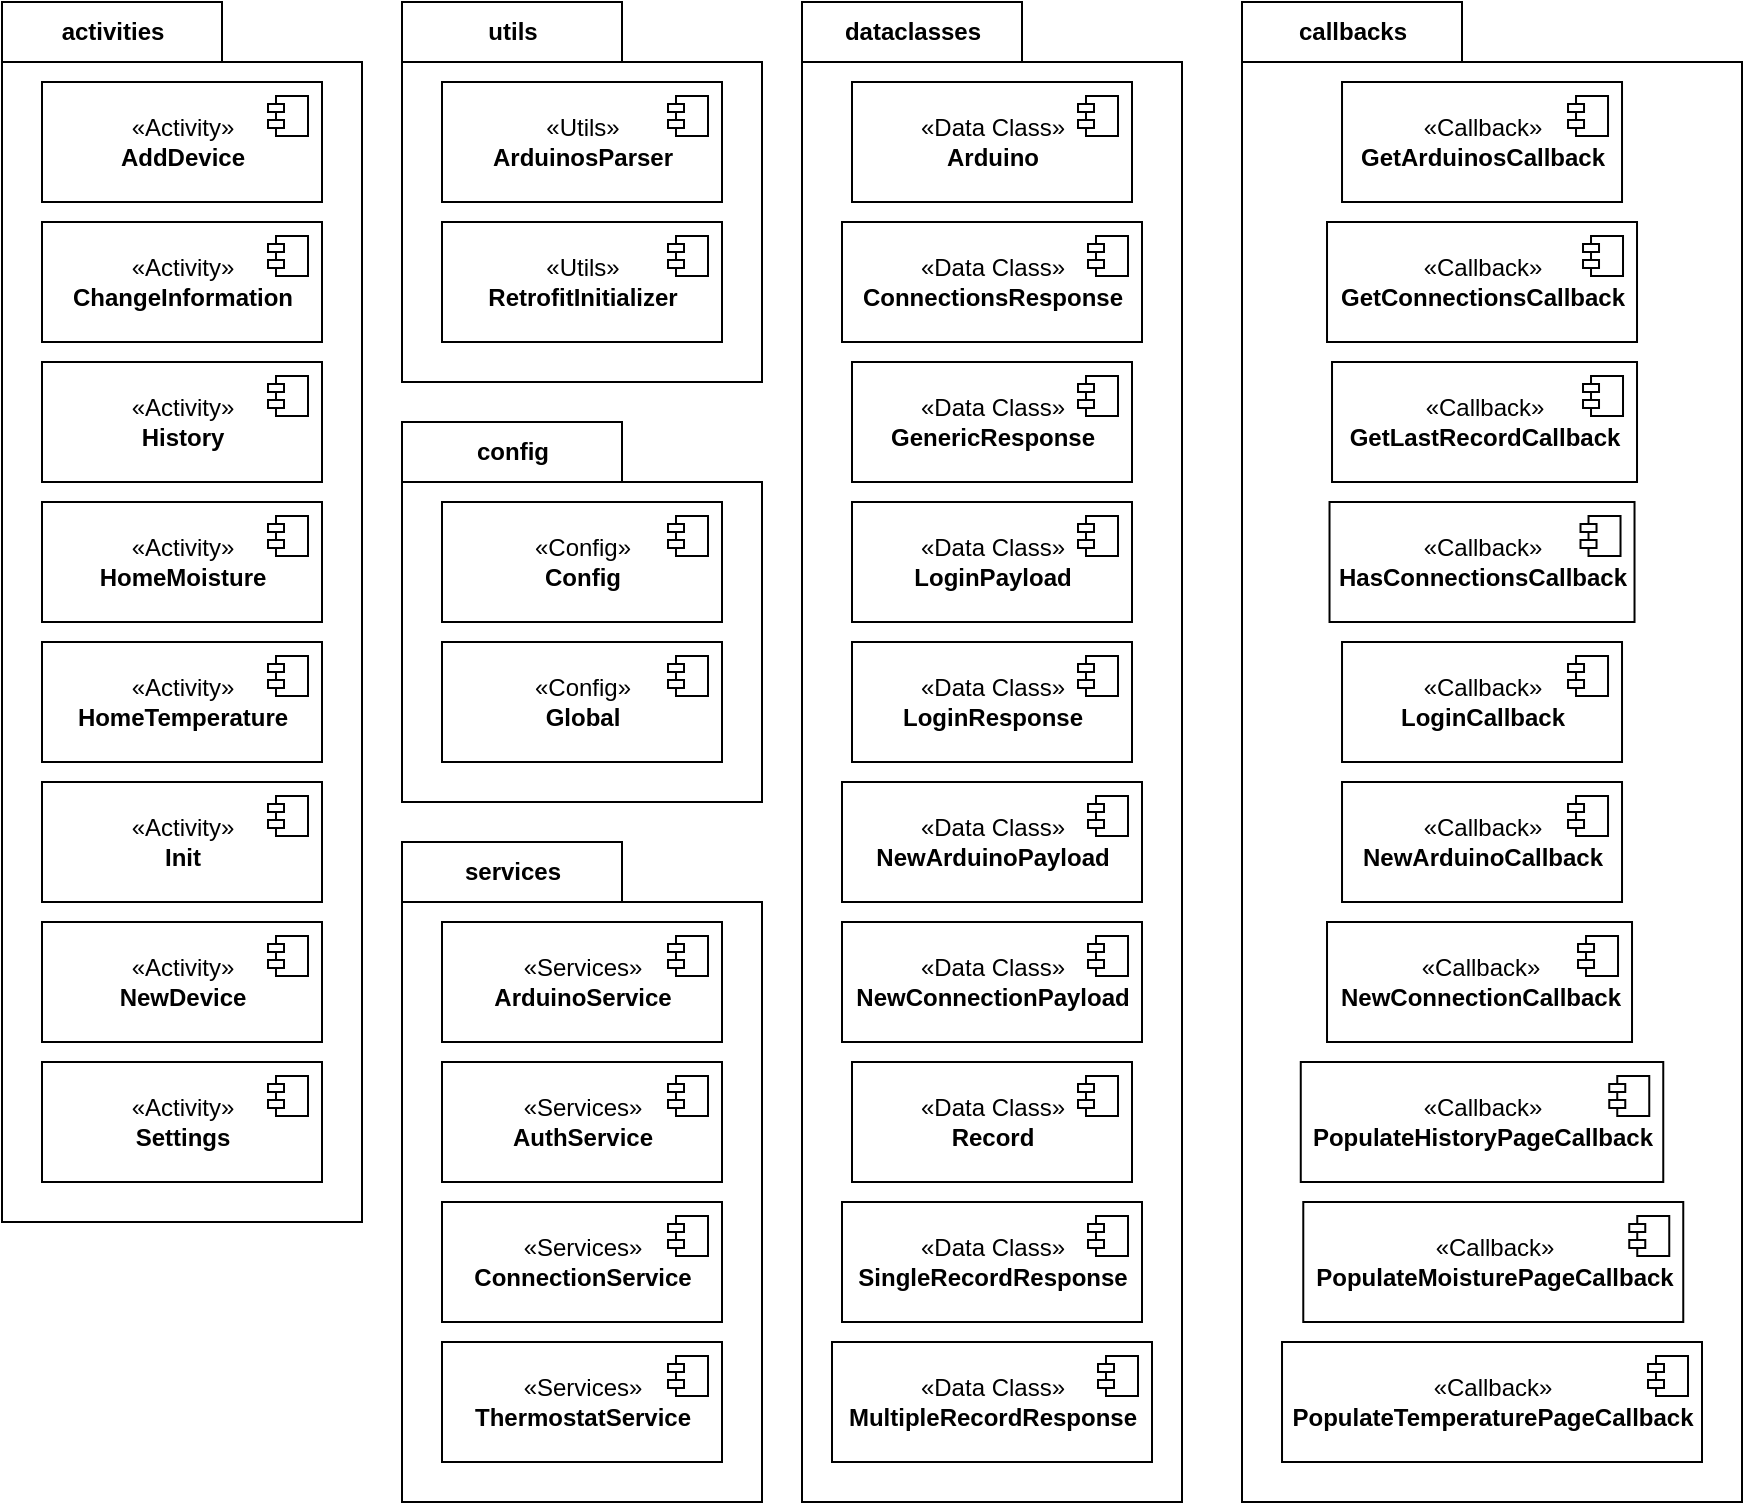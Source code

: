 <mxfile version="20.6.0" type="github">
  <diagram id="9cB0YqeyZJ5kTMw1TUtu" name="Página-1">
    <mxGraphModel dx="933" dy="1133" grid="1" gridSize="10" guides="1" tooltips="1" connect="1" arrows="1" fold="1" page="1" pageScale="1" pageWidth="827" pageHeight="1169" math="0" shadow="0">
      <root>
        <mxCell id="0" />
        <mxCell id="1" parent="0" />
        <mxCell id="J5B_JsEe-w3ISSQbD3Qg-22" value="&lt;div&gt;utils&lt;/div&gt;" style="shape=folder;fontStyle=1;tabWidth=110;tabHeight=30;tabPosition=left;html=1;boundedLbl=1;labelInHeader=1;container=0;collapsible=0;" vertex="1" parent="1">
          <mxGeometry x="240" y="40" width="180" height="190" as="geometry" />
        </mxCell>
        <mxCell id="J5B_JsEe-w3ISSQbD3Qg-3" value="activities" style="shape=folder;fontStyle=1;tabWidth=110;tabHeight=30;tabPosition=left;html=1;boundedLbl=1;labelInHeader=1;container=0;collapsible=0;" vertex="1" parent="1">
          <mxGeometry x="40" y="40" width="180" height="610" as="geometry" />
        </mxCell>
        <mxCell id="J5B_JsEe-w3ISSQbD3Qg-4" value="&lt;div&gt;«Activity»&lt;b&gt;&lt;br&gt;&lt;/b&gt;&lt;/div&gt;&lt;div&gt;&lt;b&gt;AddDevice&lt;/b&gt;&lt;/div&gt;" style="html=1;dropTarget=0;" vertex="1" parent="1">
          <mxGeometry x="60" y="80" width="140" height="60" as="geometry" />
        </mxCell>
        <mxCell id="J5B_JsEe-w3ISSQbD3Qg-5" value="" style="shape=module;jettyWidth=8;jettyHeight=4;" vertex="1" parent="J5B_JsEe-w3ISSQbD3Qg-4">
          <mxGeometry x="1" width="20" height="20" relative="1" as="geometry">
            <mxPoint x="-27" y="7" as="offset" />
          </mxGeometry>
        </mxCell>
        <mxCell id="J5B_JsEe-w3ISSQbD3Qg-8" value="&lt;div&gt;«Utils»&lt;b&gt;&lt;br&gt;&lt;/b&gt;&lt;/div&gt;&lt;div&gt;&lt;b&gt;ArduinosParser&lt;/b&gt;&lt;/div&gt;" style="html=1;dropTarget=0;" vertex="1" parent="1">
          <mxGeometry x="260" y="80" width="140" height="60" as="geometry" />
        </mxCell>
        <mxCell id="J5B_JsEe-w3ISSQbD3Qg-9" value="" style="shape=module;jettyWidth=8;jettyHeight=4;" vertex="1" parent="J5B_JsEe-w3ISSQbD3Qg-8">
          <mxGeometry x="1" width="20" height="20" relative="1" as="geometry">
            <mxPoint x="-27" y="7" as="offset" />
          </mxGeometry>
        </mxCell>
        <mxCell id="J5B_JsEe-w3ISSQbD3Qg-10" value="&lt;div&gt;«Activity»&lt;b&gt;&lt;br&gt;&lt;/b&gt;&lt;/div&gt;&lt;div&gt;&lt;b&gt;ChangeInformation&lt;/b&gt;&lt;/div&gt;" style="html=1;dropTarget=0;" vertex="1" parent="1">
          <mxGeometry x="60" y="150" width="140" height="60" as="geometry" />
        </mxCell>
        <mxCell id="J5B_JsEe-w3ISSQbD3Qg-11" value="" style="shape=module;jettyWidth=8;jettyHeight=4;" vertex="1" parent="J5B_JsEe-w3ISSQbD3Qg-10">
          <mxGeometry x="1" width="20" height="20" relative="1" as="geometry">
            <mxPoint x="-27" y="7" as="offset" />
          </mxGeometry>
        </mxCell>
        <mxCell id="J5B_JsEe-w3ISSQbD3Qg-12" value="&lt;div&gt;«Activity»&lt;b&gt;&lt;br&gt;&lt;/b&gt;&lt;/div&gt;&lt;div&gt;&lt;b&gt;History&lt;/b&gt;&lt;/div&gt;" style="html=1;dropTarget=0;" vertex="1" parent="1">
          <mxGeometry x="60" y="220" width="140" height="60" as="geometry" />
        </mxCell>
        <mxCell id="J5B_JsEe-w3ISSQbD3Qg-13" value="" style="shape=module;jettyWidth=8;jettyHeight=4;" vertex="1" parent="J5B_JsEe-w3ISSQbD3Qg-12">
          <mxGeometry x="1" width="20" height="20" relative="1" as="geometry">
            <mxPoint x="-27" y="7" as="offset" />
          </mxGeometry>
        </mxCell>
        <mxCell id="J5B_JsEe-w3ISSQbD3Qg-14" value="&lt;div&gt;«Activity»&lt;b&gt;&lt;br&gt;&lt;/b&gt;&lt;/div&gt;&lt;div&gt;&lt;b&gt;HomeMoisture&lt;/b&gt;&lt;/div&gt;" style="html=1;dropTarget=0;" vertex="1" parent="1">
          <mxGeometry x="60" y="290" width="140" height="60" as="geometry" />
        </mxCell>
        <mxCell id="J5B_JsEe-w3ISSQbD3Qg-15" value="" style="shape=module;jettyWidth=8;jettyHeight=4;" vertex="1" parent="J5B_JsEe-w3ISSQbD3Qg-14">
          <mxGeometry x="1" width="20" height="20" relative="1" as="geometry">
            <mxPoint x="-27" y="7" as="offset" />
          </mxGeometry>
        </mxCell>
        <mxCell id="J5B_JsEe-w3ISSQbD3Qg-16" value="&lt;div&gt;«Activity»&lt;b&gt;&lt;br&gt;&lt;/b&gt;&lt;/div&gt;&lt;div&gt;&lt;b&gt;HomeTemperature&lt;/b&gt;&lt;/div&gt;" style="html=1;dropTarget=0;" vertex="1" parent="1">
          <mxGeometry x="60" y="360" width="140" height="60" as="geometry" />
        </mxCell>
        <mxCell id="J5B_JsEe-w3ISSQbD3Qg-17" value="" style="shape=module;jettyWidth=8;jettyHeight=4;" vertex="1" parent="J5B_JsEe-w3ISSQbD3Qg-16">
          <mxGeometry x="1" width="20" height="20" relative="1" as="geometry">
            <mxPoint x="-27" y="7" as="offset" />
          </mxGeometry>
        </mxCell>
        <mxCell id="J5B_JsEe-w3ISSQbD3Qg-18" value="&lt;div&gt;«Activity»&lt;b&gt;&lt;br&gt;&lt;/b&gt;&lt;/div&gt;&lt;div&gt;&lt;b&gt;Init&lt;/b&gt;&lt;/div&gt;" style="html=1;dropTarget=0;" vertex="1" parent="1">
          <mxGeometry x="60" y="430" width="140" height="60" as="geometry" />
        </mxCell>
        <mxCell id="J5B_JsEe-w3ISSQbD3Qg-19" value="" style="shape=module;jettyWidth=8;jettyHeight=4;" vertex="1" parent="J5B_JsEe-w3ISSQbD3Qg-18">
          <mxGeometry x="1" width="20" height="20" relative="1" as="geometry">
            <mxPoint x="-27" y="7" as="offset" />
          </mxGeometry>
        </mxCell>
        <mxCell id="J5B_JsEe-w3ISSQbD3Qg-20" value="&lt;div&gt;«Activity»&lt;b&gt;&lt;br&gt;&lt;/b&gt;&lt;/div&gt;&lt;div&gt;&lt;b&gt;NewDevice&lt;/b&gt;&lt;/div&gt;" style="html=1;dropTarget=0;" vertex="1" parent="1">
          <mxGeometry x="60" y="500" width="140" height="60" as="geometry" />
        </mxCell>
        <mxCell id="J5B_JsEe-w3ISSQbD3Qg-21" value="" style="shape=module;jettyWidth=8;jettyHeight=4;" vertex="1" parent="J5B_JsEe-w3ISSQbD3Qg-20">
          <mxGeometry x="1" width="20" height="20" relative="1" as="geometry">
            <mxPoint x="-27" y="7" as="offset" />
          </mxGeometry>
        </mxCell>
        <mxCell id="J5B_JsEe-w3ISSQbD3Qg-23" value="&lt;div&gt;«Utils»&lt;b&gt;&lt;br&gt;&lt;/b&gt;&lt;/div&gt;&lt;div&gt;&lt;b&gt;RetrofitInitializer&lt;/b&gt;&lt;/div&gt;" style="html=1;dropTarget=0;" vertex="1" parent="1">
          <mxGeometry x="260" y="150" width="140" height="60" as="geometry" />
        </mxCell>
        <mxCell id="J5B_JsEe-w3ISSQbD3Qg-24" value="" style="shape=module;jettyWidth=8;jettyHeight=4;" vertex="1" parent="J5B_JsEe-w3ISSQbD3Qg-23">
          <mxGeometry x="1" width="20" height="20" relative="1" as="geometry">
            <mxPoint x="-27" y="7" as="offset" />
          </mxGeometry>
        </mxCell>
        <mxCell id="J5B_JsEe-w3ISSQbD3Qg-25" value="&lt;div&gt;«Activity»&lt;b&gt;&lt;br&gt;&lt;/b&gt;&lt;/div&gt;&lt;div&gt;&lt;b&gt;Settings&lt;/b&gt;&lt;/div&gt;" style="html=1;dropTarget=0;" vertex="1" parent="1">
          <mxGeometry x="60" y="570" width="140" height="60" as="geometry" />
        </mxCell>
        <mxCell id="J5B_JsEe-w3ISSQbD3Qg-26" value="" style="shape=module;jettyWidth=8;jettyHeight=4;" vertex="1" parent="J5B_JsEe-w3ISSQbD3Qg-25">
          <mxGeometry x="1" width="20" height="20" relative="1" as="geometry">
            <mxPoint x="-27" y="7" as="offset" />
          </mxGeometry>
        </mxCell>
        <mxCell id="J5B_JsEe-w3ISSQbD3Qg-28" value="config" style="shape=folder;fontStyle=1;tabWidth=110;tabHeight=30;tabPosition=left;html=1;boundedLbl=1;labelInHeader=1;container=0;collapsible=0;" vertex="1" parent="1">
          <mxGeometry x="240" y="250" width="180" height="190" as="geometry" />
        </mxCell>
        <mxCell id="J5B_JsEe-w3ISSQbD3Qg-29" value="&lt;div&gt;«Config»&lt;b&gt;&lt;br&gt;&lt;/b&gt;&lt;/div&gt;&lt;div&gt;&lt;b&gt;Config&lt;/b&gt;&lt;/div&gt;" style="html=1;dropTarget=0;" vertex="1" parent="1">
          <mxGeometry x="260" y="290" width="140" height="60" as="geometry" />
        </mxCell>
        <mxCell id="J5B_JsEe-w3ISSQbD3Qg-30" value="" style="shape=module;jettyWidth=8;jettyHeight=4;" vertex="1" parent="J5B_JsEe-w3ISSQbD3Qg-29">
          <mxGeometry x="1" width="20" height="20" relative="1" as="geometry">
            <mxPoint x="-27" y="7" as="offset" />
          </mxGeometry>
        </mxCell>
        <mxCell id="J5B_JsEe-w3ISSQbD3Qg-31" value="&lt;div&gt;«Config»&lt;b&gt;&lt;br&gt;&lt;/b&gt;&lt;/div&gt;&lt;div&gt;&lt;b&gt;Global&lt;/b&gt;&lt;/div&gt;" style="html=1;dropTarget=0;" vertex="1" parent="1">
          <mxGeometry x="260" y="360" width="140" height="60" as="geometry" />
        </mxCell>
        <mxCell id="J5B_JsEe-w3ISSQbD3Qg-32" value="" style="shape=module;jettyWidth=8;jettyHeight=4;" vertex="1" parent="J5B_JsEe-w3ISSQbD3Qg-31">
          <mxGeometry x="1" width="20" height="20" relative="1" as="geometry">
            <mxPoint x="-27" y="7" as="offset" />
          </mxGeometry>
        </mxCell>
        <mxCell id="J5B_JsEe-w3ISSQbD3Qg-33" value="dataclasses" style="shape=folder;fontStyle=1;tabWidth=110;tabHeight=30;tabPosition=left;html=1;boundedLbl=1;labelInHeader=1;container=0;collapsible=0;" vertex="1" parent="1">
          <mxGeometry x="440" y="40" width="190" height="750" as="geometry" />
        </mxCell>
        <mxCell id="J5B_JsEe-w3ISSQbD3Qg-34" value="&lt;div&gt;«Data Class»&lt;b&gt;&lt;br&gt;&lt;/b&gt;&lt;/div&gt;&lt;div&gt;&lt;b&gt;Arduino&lt;/b&gt;&lt;/div&gt;" style="html=1;dropTarget=0;" vertex="1" parent="1">
          <mxGeometry x="465" y="80" width="140" height="60" as="geometry" />
        </mxCell>
        <mxCell id="J5B_JsEe-w3ISSQbD3Qg-35" value="" style="shape=module;jettyWidth=8;jettyHeight=4;" vertex="1" parent="J5B_JsEe-w3ISSQbD3Qg-34">
          <mxGeometry x="1" width="20" height="20" relative="1" as="geometry">
            <mxPoint x="-27" y="7" as="offset" />
          </mxGeometry>
        </mxCell>
        <mxCell id="J5B_JsEe-w3ISSQbD3Qg-50" value="&lt;div&gt;«Data Class»&lt;b&gt;&lt;br&gt;&lt;/b&gt;&lt;/div&gt;&lt;div&gt;&lt;b&gt;ConnectionsResponse&lt;/b&gt;&lt;/div&gt;" style="html=1;dropTarget=0;" vertex="1" parent="1">
          <mxGeometry x="460" y="150" width="150" height="60" as="geometry" />
        </mxCell>
        <mxCell id="J5B_JsEe-w3ISSQbD3Qg-51" value="" style="shape=module;jettyWidth=8;jettyHeight=4;" vertex="1" parent="J5B_JsEe-w3ISSQbD3Qg-50">
          <mxGeometry x="1" width="20" height="20" relative="1" as="geometry">
            <mxPoint x="-27" y="7" as="offset" />
          </mxGeometry>
        </mxCell>
        <mxCell id="J5B_JsEe-w3ISSQbD3Qg-52" value="&lt;div&gt;«Data Class»&lt;b&gt;&lt;br&gt;&lt;/b&gt;&lt;/div&gt;&lt;div&gt;&lt;b&gt;GenericResponse&lt;/b&gt;&lt;/div&gt;" style="html=1;dropTarget=0;" vertex="1" parent="1">
          <mxGeometry x="465" y="220" width="140" height="60" as="geometry" />
        </mxCell>
        <mxCell id="J5B_JsEe-w3ISSQbD3Qg-53" value="" style="shape=module;jettyWidth=8;jettyHeight=4;" vertex="1" parent="J5B_JsEe-w3ISSQbD3Qg-52">
          <mxGeometry x="1" width="20" height="20" relative="1" as="geometry">
            <mxPoint x="-27" y="7" as="offset" />
          </mxGeometry>
        </mxCell>
        <mxCell id="J5B_JsEe-w3ISSQbD3Qg-54" value="&lt;div&gt;«Data Class»&lt;b&gt;&lt;br&gt;&lt;/b&gt;&lt;/div&gt;&lt;div&gt;&lt;b&gt;LoginPayload&lt;/b&gt;&lt;/div&gt;" style="html=1;dropTarget=0;" vertex="1" parent="1">
          <mxGeometry x="465" y="290" width="140" height="60" as="geometry" />
        </mxCell>
        <mxCell id="J5B_JsEe-w3ISSQbD3Qg-55" value="" style="shape=module;jettyWidth=8;jettyHeight=4;" vertex="1" parent="J5B_JsEe-w3ISSQbD3Qg-54">
          <mxGeometry x="1" width="20" height="20" relative="1" as="geometry">
            <mxPoint x="-27" y="7" as="offset" />
          </mxGeometry>
        </mxCell>
        <mxCell id="J5B_JsEe-w3ISSQbD3Qg-56" value="&lt;div&gt;«Data Class»&lt;b&gt;&lt;br&gt;&lt;/b&gt;&lt;/div&gt;&lt;div&gt;&lt;b&gt;LoginResponse&lt;/b&gt;&lt;/div&gt;" style="html=1;dropTarget=0;" vertex="1" parent="1">
          <mxGeometry x="465" y="360" width="140" height="60" as="geometry" />
        </mxCell>
        <mxCell id="J5B_JsEe-w3ISSQbD3Qg-57" value="" style="shape=module;jettyWidth=8;jettyHeight=4;" vertex="1" parent="J5B_JsEe-w3ISSQbD3Qg-56">
          <mxGeometry x="1" width="20" height="20" relative="1" as="geometry">
            <mxPoint x="-27" y="7" as="offset" />
          </mxGeometry>
        </mxCell>
        <mxCell id="J5B_JsEe-w3ISSQbD3Qg-58" value="&lt;div&gt;«Data Class»&lt;b&gt;&lt;br&gt;&lt;/b&gt;&lt;/div&gt;&lt;div&gt;&lt;b&gt;NewArduinoPayload&lt;/b&gt;&lt;/div&gt;" style="html=1;dropTarget=0;" vertex="1" parent="1">
          <mxGeometry x="460" y="430" width="150" height="60" as="geometry" />
        </mxCell>
        <mxCell id="J5B_JsEe-w3ISSQbD3Qg-59" value="" style="shape=module;jettyWidth=8;jettyHeight=4;" vertex="1" parent="J5B_JsEe-w3ISSQbD3Qg-58">
          <mxGeometry x="1" width="20" height="20" relative="1" as="geometry">
            <mxPoint x="-27" y="7" as="offset" />
          </mxGeometry>
        </mxCell>
        <mxCell id="J5B_JsEe-w3ISSQbD3Qg-60" value="&lt;div&gt;«Data Class»&lt;b&gt;&lt;br&gt;&lt;/b&gt;&lt;/div&gt;&lt;div&gt;&lt;b&gt;NewConnectionPayload&lt;/b&gt;&lt;/div&gt;" style="html=1;dropTarget=0;" vertex="1" parent="1">
          <mxGeometry x="460" y="500" width="150" height="60" as="geometry" />
        </mxCell>
        <mxCell id="J5B_JsEe-w3ISSQbD3Qg-61" value="" style="shape=module;jettyWidth=8;jettyHeight=4;" vertex="1" parent="J5B_JsEe-w3ISSQbD3Qg-60">
          <mxGeometry x="1" width="20" height="20" relative="1" as="geometry">
            <mxPoint x="-27" y="7" as="offset" />
          </mxGeometry>
        </mxCell>
        <mxCell id="J5B_JsEe-w3ISSQbD3Qg-62" value="&lt;div&gt;«Data Class»&lt;b&gt;&lt;br&gt;&lt;/b&gt;&lt;/div&gt;&lt;div&gt;&lt;b&gt;Record&lt;/b&gt;&lt;/div&gt;" style="html=1;dropTarget=0;" vertex="1" parent="1">
          <mxGeometry x="465" y="570" width="140" height="60" as="geometry" />
        </mxCell>
        <mxCell id="J5B_JsEe-w3ISSQbD3Qg-63" value="" style="shape=module;jettyWidth=8;jettyHeight=4;" vertex="1" parent="J5B_JsEe-w3ISSQbD3Qg-62">
          <mxGeometry x="1" width="20" height="20" relative="1" as="geometry">
            <mxPoint x="-27" y="7" as="offset" />
          </mxGeometry>
        </mxCell>
        <mxCell id="J5B_JsEe-w3ISSQbD3Qg-64" value="&lt;div&gt;«Data Class»&lt;b&gt;&lt;br&gt;&lt;/b&gt;&lt;/div&gt;&lt;div&gt;&lt;b&gt;SingleRecordResponse&lt;/b&gt;&lt;/div&gt;" style="html=1;dropTarget=0;" vertex="1" parent="1">
          <mxGeometry x="460" y="640" width="150" height="60" as="geometry" />
        </mxCell>
        <mxCell id="J5B_JsEe-w3ISSQbD3Qg-65" value="" style="shape=module;jettyWidth=8;jettyHeight=4;" vertex="1" parent="J5B_JsEe-w3ISSQbD3Qg-64">
          <mxGeometry x="1" width="20" height="20" relative="1" as="geometry">
            <mxPoint x="-27" y="7" as="offset" />
          </mxGeometry>
        </mxCell>
        <mxCell id="J5B_JsEe-w3ISSQbD3Qg-66" value="&lt;div&gt;«Data Class»&lt;b&gt;&lt;br&gt;&lt;/b&gt;&lt;/div&gt;&lt;div&gt;&lt;b&gt;MultipleRecordResponse&lt;/b&gt;&lt;/div&gt;" style="html=1;dropTarget=0;" vertex="1" parent="1">
          <mxGeometry x="455" y="710" width="160" height="60" as="geometry" />
        </mxCell>
        <mxCell id="J5B_JsEe-w3ISSQbD3Qg-67" value="" style="shape=module;jettyWidth=8;jettyHeight=4;" vertex="1" parent="J5B_JsEe-w3ISSQbD3Qg-66">
          <mxGeometry x="1" width="20" height="20" relative="1" as="geometry">
            <mxPoint x="-27" y="7" as="offset" />
          </mxGeometry>
        </mxCell>
        <mxCell id="J5B_JsEe-w3ISSQbD3Qg-68" value="services" style="shape=folder;fontStyle=1;tabWidth=110;tabHeight=30;tabPosition=left;html=1;boundedLbl=1;labelInHeader=1;container=0;collapsible=0;" vertex="1" parent="1">
          <mxGeometry x="240" y="460" width="180" height="330" as="geometry" />
        </mxCell>
        <mxCell id="J5B_JsEe-w3ISSQbD3Qg-69" value="&lt;div&gt;«Services»&lt;b&gt;&lt;br&gt;&lt;/b&gt;&lt;/div&gt;&lt;div&gt;&lt;b&gt;ArduinoService&lt;/b&gt;&lt;/div&gt;" style="html=1;dropTarget=0;" vertex="1" parent="1">
          <mxGeometry x="260" y="500" width="140" height="60" as="geometry" />
        </mxCell>
        <mxCell id="J5B_JsEe-w3ISSQbD3Qg-70" value="" style="shape=module;jettyWidth=8;jettyHeight=4;" vertex="1" parent="J5B_JsEe-w3ISSQbD3Qg-69">
          <mxGeometry x="1" width="20" height="20" relative="1" as="geometry">
            <mxPoint x="-27" y="7" as="offset" />
          </mxGeometry>
        </mxCell>
        <mxCell id="J5B_JsEe-w3ISSQbD3Qg-73" value="&lt;div&gt;«Services»&lt;b&gt;&lt;br&gt;&lt;/b&gt;&lt;/div&gt;&lt;div&gt;&lt;b&gt;AuthService&lt;/b&gt;&lt;/div&gt;" style="html=1;dropTarget=0;" vertex="1" parent="1">
          <mxGeometry x="260" y="570" width="140" height="60" as="geometry" />
        </mxCell>
        <mxCell id="J5B_JsEe-w3ISSQbD3Qg-74" value="" style="shape=module;jettyWidth=8;jettyHeight=4;" vertex="1" parent="J5B_JsEe-w3ISSQbD3Qg-73">
          <mxGeometry x="1" width="20" height="20" relative="1" as="geometry">
            <mxPoint x="-27" y="7" as="offset" />
          </mxGeometry>
        </mxCell>
        <mxCell id="J5B_JsEe-w3ISSQbD3Qg-75" value="&lt;div&gt;«Services»&lt;b&gt;&lt;br&gt;&lt;/b&gt;&lt;/div&gt;&lt;div&gt;&lt;b&gt;ConnectionService&lt;/b&gt;&lt;/div&gt;" style="html=1;dropTarget=0;" vertex="1" parent="1">
          <mxGeometry x="260" y="640" width="140" height="60" as="geometry" />
        </mxCell>
        <mxCell id="J5B_JsEe-w3ISSQbD3Qg-76" value="" style="shape=module;jettyWidth=8;jettyHeight=4;" vertex="1" parent="J5B_JsEe-w3ISSQbD3Qg-75">
          <mxGeometry x="1" width="20" height="20" relative="1" as="geometry">
            <mxPoint x="-27" y="7" as="offset" />
          </mxGeometry>
        </mxCell>
        <mxCell id="J5B_JsEe-w3ISSQbD3Qg-77" value="&lt;div&gt;«Services»&lt;b&gt;&lt;br&gt;&lt;/b&gt;&lt;/div&gt;&lt;div&gt;&lt;b&gt;ThermostatService&lt;/b&gt;&lt;/div&gt;" style="html=1;dropTarget=0;" vertex="1" parent="1">
          <mxGeometry x="260" y="710" width="140" height="60" as="geometry" />
        </mxCell>
        <mxCell id="J5B_JsEe-w3ISSQbD3Qg-78" value="" style="shape=module;jettyWidth=8;jettyHeight=4;" vertex="1" parent="J5B_JsEe-w3ISSQbD3Qg-77">
          <mxGeometry x="1" width="20" height="20" relative="1" as="geometry">
            <mxPoint x="-27" y="7" as="offset" />
          </mxGeometry>
        </mxCell>
        <mxCell id="J5B_JsEe-w3ISSQbD3Qg-79" value="callbacks" style="shape=folder;fontStyle=1;tabWidth=110;tabHeight=30;tabPosition=left;html=1;boundedLbl=1;labelInHeader=1;container=0;collapsible=0;" vertex="1" parent="1">
          <mxGeometry x="660" y="40" width="250" height="750" as="geometry" />
        </mxCell>
        <mxCell id="J5B_JsEe-w3ISSQbD3Qg-80" value="&lt;div&gt;«Callback»&lt;b&gt;&lt;br&gt;&lt;/b&gt;&lt;/div&gt;&lt;div&gt;&lt;b&gt;GetArduinosCallback&lt;/b&gt;&lt;/div&gt;" style="html=1;dropTarget=0;" vertex="1" parent="1">
          <mxGeometry x="710.01" y="80" width="140" height="60" as="geometry" />
        </mxCell>
        <mxCell id="J5B_JsEe-w3ISSQbD3Qg-81" value="" style="shape=module;jettyWidth=8;jettyHeight=4;" vertex="1" parent="J5B_JsEe-w3ISSQbD3Qg-80">
          <mxGeometry x="1" width="20" height="20" relative="1" as="geometry">
            <mxPoint x="-27" y="7" as="offset" />
          </mxGeometry>
        </mxCell>
        <mxCell id="J5B_JsEe-w3ISSQbD3Qg-100" value="&lt;div&gt;«Callback»&lt;b&gt;&lt;br&gt;&lt;/b&gt;&lt;/div&gt;&lt;div&gt;&lt;b&gt;GetConnectionsCallback&lt;/b&gt;&lt;/div&gt;" style="html=1;dropTarget=0;" vertex="1" parent="1">
          <mxGeometry x="702.51" y="150" width="155" height="60" as="geometry" />
        </mxCell>
        <mxCell id="J5B_JsEe-w3ISSQbD3Qg-101" value="" style="shape=module;jettyWidth=8;jettyHeight=4;" vertex="1" parent="J5B_JsEe-w3ISSQbD3Qg-100">
          <mxGeometry x="1" width="20" height="20" relative="1" as="geometry">
            <mxPoint x="-27" y="7" as="offset" />
          </mxGeometry>
        </mxCell>
        <mxCell id="J5B_JsEe-w3ISSQbD3Qg-104" value="&lt;div&gt;«Callback»&lt;b&gt;&lt;br&gt;&lt;/b&gt;&lt;/div&gt;&lt;div&gt;&lt;b&gt;GetLastRecordCallback&lt;/b&gt;&lt;/div&gt;" style="html=1;dropTarget=0;" vertex="1" parent="1">
          <mxGeometry x="705.01" y="220" width="152.5" height="60" as="geometry" />
        </mxCell>
        <mxCell id="J5B_JsEe-w3ISSQbD3Qg-105" value="" style="shape=module;jettyWidth=8;jettyHeight=4;" vertex="1" parent="J5B_JsEe-w3ISSQbD3Qg-104">
          <mxGeometry x="1" width="20" height="20" relative="1" as="geometry">
            <mxPoint x="-27" y="7" as="offset" />
          </mxGeometry>
        </mxCell>
        <mxCell id="J5B_JsEe-w3ISSQbD3Qg-108" value="&lt;div&gt;«Callback»&lt;b&gt;&lt;br&gt;&lt;/b&gt;&lt;/div&gt;&lt;div&gt;&lt;b&gt;HasConnectionsCallback&lt;/b&gt;&lt;/div&gt;" style="html=1;dropTarget=0;" vertex="1" parent="1">
          <mxGeometry x="703.76" y="290" width="152.5" height="60" as="geometry" />
        </mxCell>
        <mxCell id="J5B_JsEe-w3ISSQbD3Qg-109" value="" style="shape=module;jettyWidth=8;jettyHeight=4;" vertex="1" parent="J5B_JsEe-w3ISSQbD3Qg-108">
          <mxGeometry x="1" width="20" height="20" relative="1" as="geometry">
            <mxPoint x="-27" y="7" as="offset" />
          </mxGeometry>
        </mxCell>
        <mxCell id="J5B_JsEe-w3ISSQbD3Qg-110" value="&lt;div&gt;«Callback»&lt;b&gt;&lt;br&gt;&lt;/b&gt;&lt;/div&gt;&lt;div&gt;&lt;b&gt;LoginCallback&lt;/b&gt;&lt;/div&gt;" style="html=1;dropTarget=0;" vertex="1" parent="1">
          <mxGeometry x="710.01" y="360" width="140" height="60" as="geometry" />
        </mxCell>
        <mxCell id="J5B_JsEe-w3ISSQbD3Qg-111" value="" style="shape=module;jettyWidth=8;jettyHeight=4;" vertex="1" parent="J5B_JsEe-w3ISSQbD3Qg-110">
          <mxGeometry x="1" width="20" height="20" relative="1" as="geometry">
            <mxPoint x="-27" y="7" as="offset" />
          </mxGeometry>
        </mxCell>
        <mxCell id="J5B_JsEe-w3ISSQbD3Qg-112" value="&lt;div&gt;«Callback»&lt;b&gt;&lt;br&gt;&lt;/b&gt;&lt;/div&gt;&lt;div&gt;&lt;b&gt;NewArduinoCallback&lt;/b&gt;&lt;/div&gt;" style="html=1;dropTarget=0;" vertex="1" parent="1">
          <mxGeometry x="710.01" y="430" width="140" height="60" as="geometry" />
        </mxCell>
        <mxCell id="J5B_JsEe-w3ISSQbD3Qg-113" value="" style="shape=module;jettyWidth=8;jettyHeight=4;" vertex="1" parent="J5B_JsEe-w3ISSQbD3Qg-112">
          <mxGeometry x="1" width="20" height="20" relative="1" as="geometry">
            <mxPoint x="-27" y="7" as="offset" />
          </mxGeometry>
        </mxCell>
        <mxCell id="J5B_JsEe-w3ISSQbD3Qg-114" value="&lt;div&gt;«Callback»&lt;b&gt;&lt;br&gt;&lt;/b&gt;&lt;/div&gt;&lt;div&gt;&lt;b&gt;NewConnectionCallback&lt;br&gt;&lt;/b&gt;&lt;/div&gt;" style="html=1;dropTarget=0;" vertex="1" parent="1">
          <mxGeometry x="702.51" y="500" width="152.5" height="60" as="geometry" />
        </mxCell>
        <mxCell id="J5B_JsEe-w3ISSQbD3Qg-115" value="" style="shape=module;jettyWidth=8;jettyHeight=4;" vertex="1" parent="J5B_JsEe-w3ISSQbD3Qg-114">
          <mxGeometry x="1" width="20" height="20" relative="1" as="geometry">
            <mxPoint x="-27" y="7" as="offset" />
          </mxGeometry>
        </mxCell>
        <mxCell id="J5B_JsEe-w3ISSQbD3Qg-116" value="&lt;div&gt;«Callback»&lt;b&gt;&lt;br&gt;&lt;/b&gt;&lt;/div&gt;&lt;div&gt;&lt;b&gt;PopulateHistoryPageCallback&lt;br&gt;&lt;/b&gt;&lt;/div&gt;" style="html=1;dropTarget=0;" vertex="1" parent="1">
          <mxGeometry x="689.38" y="570" width="181.25" height="60" as="geometry" />
        </mxCell>
        <mxCell id="J5B_JsEe-w3ISSQbD3Qg-117" value="" style="shape=module;jettyWidth=8;jettyHeight=4;" vertex="1" parent="J5B_JsEe-w3ISSQbD3Qg-116">
          <mxGeometry x="1" width="20" height="20" relative="1" as="geometry">
            <mxPoint x="-27" y="7" as="offset" />
          </mxGeometry>
        </mxCell>
        <mxCell id="J5B_JsEe-w3ISSQbD3Qg-118" value="&lt;div&gt;«Callback»&lt;b&gt;&lt;br&gt;&lt;/b&gt;&lt;/div&gt;&lt;div&gt;&lt;b&gt;PopulateMoisturePageCallback&lt;br&gt;&lt;/b&gt;&lt;/div&gt;" style="html=1;dropTarget=0;" vertex="1" parent="1">
          <mxGeometry x="690.64" y="640" width="189.99" height="60" as="geometry" />
        </mxCell>
        <mxCell id="J5B_JsEe-w3ISSQbD3Qg-119" value="" style="shape=module;jettyWidth=8;jettyHeight=4;" vertex="1" parent="J5B_JsEe-w3ISSQbD3Qg-118">
          <mxGeometry x="1" width="20" height="20" relative="1" as="geometry">
            <mxPoint x="-27" y="7" as="offset" />
          </mxGeometry>
        </mxCell>
        <mxCell id="J5B_JsEe-w3ISSQbD3Qg-120" value="&lt;div&gt;«Callback»&lt;b&gt;&lt;br&gt;&lt;/b&gt;&lt;/div&gt;&lt;div&gt;&lt;b&gt;PopulateTemperaturePageCallback&lt;br&gt;&lt;/b&gt;&lt;/div&gt;" style="html=1;dropTarget=0;" vertex="1" parent="1">
          <mxGeometry x="680.01" y="710" width="209.99" height="60" as="geometry" />
        </mxCell>
        <mxCell id="J5B_JsEe-w3ISSQbD3Qg-121" value="" style="shape=module;jettyWidth=8;jettyHeight=4;" vertex="1" parent="J5B_JsEe-w3ISSQbD3Qg-120">
          <mxGeometry x="1" width="20" height="20" relative="1" as="geometry">
            <mxPoint x="-27" y="7" as="offset" />
          </mxGeometry>
        </mxCell>
      </root>
    </mxGraphModel>
  </diagram>
</mxfile>
